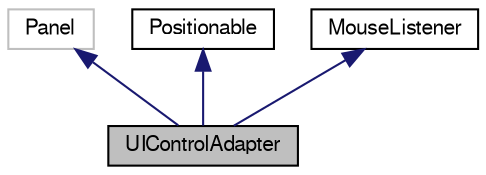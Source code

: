 digraph G
{
  edge [fontname="FreeSans",fontsize="10",labelfontname="FreeSans",labelfontsize="10"];
  node [fontname="FreeSans",fontsize="10",shape=record];
  Node1 [label="UIControlAdapter",height=0.2,width=0.4,color="black", fillcolor="grey75", style="filled" fontcolor="black"];
  Node2 -> Node1 [dir="back",color="midnightblue",fontsize="10",style="solid",fontname="FreeSans"];
  Node2 [label="Panel",height=0.2,width=0.4,color="grey75", fillcolor="white", style="filled"];
  Node3 -> Node1 [dir="back",color="midnightblue",fontsize="10",style="solid",fontname="FreeSans"];
  Node3 [label="Positionable",height=0.2,width=0.4,color="black", fillcolor="white", style="filled",URL="$interfaceorg_1_1octave_1_1graphics_1_1_positionable.html"];
  Node4 -> Node1 [dir="back",color="midnightblue",fontsize="10",style="solid",fontname="FreeSans"];
  Node4 [label="MouseListener",height=0.2,width=0.4,color="black", fillcolor="white", style="filled",URL="$class_mouse_listener.html"];
}
